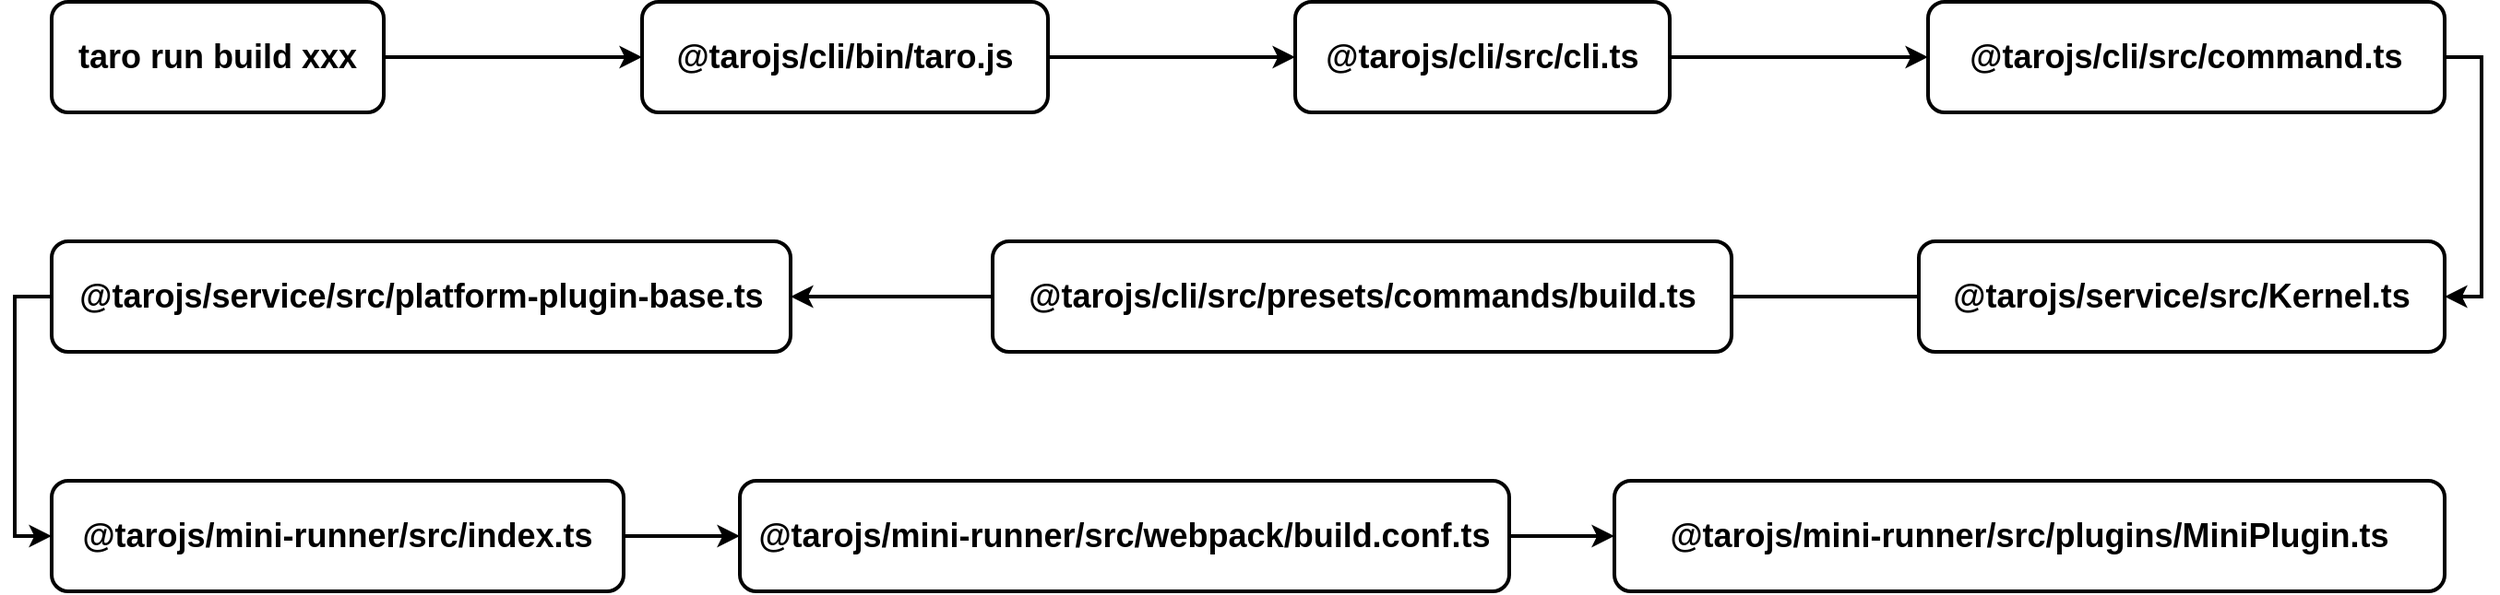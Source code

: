 <mxfile version="16.1.2" type="device"><diagram id="C5RBs43oDa-KdzZeNtuy" name="Page-1"><mxGraphModel dx="2352" dy="1181" grid="1" gridSize="10" guides="1" tooltips="1" connect="1" arrows="1" fold="1" page="1" pageScale="1" pageWidth="827" pageHeight="1169" math="0" shadow="0"><root><mxCell id="WIyWlLk6GJQsqaUBKTNV-0"/><mxCell id="WIyWlLk6GJQsqaUBKTNV-1" parent="WIyWlLk6GJQsqaUBKTNV-0"/><mxCell id="dqk8ltZ6oCo68LV-JH24-7" style="edgeStyle=orthogonalEdgeStyle;rounded=0;orthogonalLoop=1;jettySize=auto;html=1;exitX=1;exitY=0.5;exitDx=0;exitDy=0;fontSize=18;strokeWidth=2;" edge="1" parent="WIyWlLk6GJQsqaUBKTNV-1" source="dqk8ltZ6oCo68LV-JH24-0" target="dqk8ltZ6oCo68LV-JH24-3"><mxGeometry relative="1" as="geometry"/></mxCell><mxCell id="dqk8ltZ6oCo68LV-JH24-0" value="taro run build xxx" style="rounded=1;whiteSpace=wrap;html=1;fontSize=18;strokeWidth=2;fontStyle=1" vertex="1" parent="WIyWlLk6GJQsqaUBKTNV-1"><mxGeometry x="-50" y="40" width="180" height="60" as="geometry"/></mxCell><mxCell id="dqk8ltZ6oCo68LV-JH24-8" style="edgeStyle=orthogonalEdgeStyle;rounded=0;orthogonalLoop=1;jettySize=auto;html=1;exitX=1;exitY=0.5;exitDx=0;exitDy=0;entryX=0;entryY=0.5;entryDx=0;entryDy=0;fontSize=18;strokeWidth=2;" edge="1" parent="WIyWlLk6GJQsqaUBKTNV-1" source="dqk8ltZ6oCo68LV-JH24-3" target="dqk8ltZ6oCo68LV-JH24-5"><mxGeometry relative="1" as="geometry"/></mxCell><mxCell id="dqk8ltZ6oCo68LV-JH24-3" value="@tarojs/cli/bin/taro.js" style="rounded=1;whiteSpace=wrap;html=1;fontSize=18;strokeWidth=2;fontStyle=1" vertex="1" parent="WIyWlLk6GJQsqaUBKTNV-1"><mxGeometry x="270" y="40" width="220" height="60" as="geometry"/></mxCell><mxCell id="dqk8ltZ6oCo68LV-JH24-10" style="edgeStyle=orthogonalEdgeStyle;rounded=0;orthogonalLoop=1;jettySize=auto;html=1;exitX=1;exitY=0.5;exitDx=0;exitDy=0;entryX=0;entryY=0.5;entryDx=0;entryDy=0;fontSize=18;strokeWidth=2;" edge="1" parent="WIyWlLk6GJQsqaUBKTNV-1" source="dqk8ltZ6oCo68LV-JH24-5" target="dqk8ltZ6oCo68LV-JH24-9"><mxGeometry relative="1" as="geometry"/></mxCell><mxCell id="dqk8ltZ6oCo68LV-JH24-5" value="@tarojs/cli/src/cli.ts" style="rounded=1;whiteSpace=wrap;html=1;fontSize=18;strokeWidth=2;fontStyle=1" vertex="1" parent="WIyWlLk6GJQsqaUBKTNV-1"><mxGeometry x="624" y="40" width="203" height="60" as="geometry"/></mxCell><mxCell id="dqk8ltZ6oCo68LV-JH24-32" style="edgeStyle=orthogonalEdgeStyle;rounded=0;orthogonalLoop=1;jettySize=auto;html=1;exitX=1;exitY=0.5;exitDx=0;exitDy=0;entryX=1;entryY=0.5;entryDx=0;entryDy=0;fontSize=20;fontColor=#FF8000;strokeWidth=2;" edge="1" parent="WIyWlLk6GJQsqaUBKTNV-1" source="dqk8ltZ6oCo68LV-JH24-9" target="dqk8ltZ6oCo68LV-JH24-15"><mxGeometry relative="1" as="geometry"/></mxCell><mxCell id="dqk8ltZ6oCo68LV-JH24-9" value="@tarojs/cli/src/command.ts" style="rounded=1;whiteSpace=wrap;html=1;fontSize=18;strokeWidth=2;fontStyle=1" vertex="1" parent="WIyWlLk6GJQsqaUBKTNV-1"><mxGeometry x="967" y="40" width="280" height="60" as="geometry"/></mxCell><mxCell id="dqk8ltZ6oCo68LV-JH24-25" style="edgeStyle=orthogonalEdgeStyle;rounded=0;orthogonalLoop=1;jettySize=auto;html=1;exitX=0;exitY=0.5;exitDx=0;exitDy=0;entryX=1;entryY=0.5;entryDx=0;entryDy=0;fontSize=20;fontColor=#FF8000;strokeWidth=2;" edge="1" parent="WIyWlLk6GJQsqaUBKTNV-1" source="dqk8ltZ6oCo68LV-JH24-15" target="dqk8ltZ6oCo68LV-JH24-19"><mxGeometry relative="1" as="geometry"><Array as="points"><mxPoint x="740" y="200"/><mxPoint x="740" y="200"/></Array></mxGeometry></mxCell><mxCell id="dqk8ltZ6oCo68LV-JH24-15" value="@tarojs/service/src/Kernel.ts" style="rounded=1;whiteSpace=wrap;html=1;fontSize=18;strokeWidth=2;fontStyle=1" vertex="1" parent="WIyWlLk6GJQsqaUBKTNV-1"><mxGeometry x="962" y="170" width="285" height="60" as="geometry"/></mxCell><mxCell id="dqk8ltZ6oCo68LV-JH24-31" style="edgeStyle=orthogonalEdgeStyle;rounded=0;orthogonalLoop=1;jettySize=auto;html=1;exitX=0;exitY=0.5;exitDx=0;exitDy=0;entryX=1;entryY=0.5;entryDx=0;entryDy=0;fontSize=20;fontColor=#FF8000;strokeWidth=2;" edge="1" parent="WIyWlLk6GJQsqaUBKTNV-1" source="dqk8ltZ6oCo68LV-JH24-19" target="dqk8ltZ6oCo68LV-JH24-30"><mxGeometry relative="1" as="geometry"/></mxCell><mxCell id="dqk8ltZ6oCo68LV-JH24-19" value="@tarojs/cli/src/presets/commands/build.ts" style="rounded=1;whiteSpace=wrap;html=1;fontSize=18;strokeWidth=2;fontStyle=1" vertex="1" parent="WIyWlLk6GJQsqaUBKTNV-1"><mxGeometry x="460" y="170" width="400.5" height="60" as="geometry"/></mxCell><mxCell id="dqk8ltZ6oCo68LV-JH24-34" style="edgeStyle=orthogonalEdgeStyle;rounded=0;orthogonalLoop=1;jettySize=auto;html=1;exitX=0;exitY=0.5;exitDx=0;exitDy=0;entryX=0;entryY=0.5;entryDx=0;entryDy=0;fontSize=20;fontColor=#FF8000;strokeWidth=2;" edge="1" parent="WIyWlLk6GJQsqaUBKTNV-1" source="dqk8ltZ6oCo68LV-JH24-30" target="dqk8ltZ6oCo68LV-JH24-33"><mxGeometry relative="1" as="geometry"/></mxCell><mxCell id="dqk8ltZ6oCo68LV-JH24-30" value="@tarojs/service/src/platform-plugin-base.ts" style="rounded=1;whiteSpace=wrap;html=1;fontSize=18;strokeWidth=2;fontStyle=1" vertex="1" parent="WIyWlLk6GJQsqaUBKTNV-1"><mxGeometry x="-50" y="170" width="400.5" height="60" as="geometry"/></mxCell><mxCell id="dqk8ltZ6oCo68LV-JH24-37" style="edgeStyle=orthogonalEdgeStyle;rounded=0;orthogonalLoop=1;jettySize=auto;html=1;exitX=1;exitY=0.5;exitDx=0;exitDy=0;entryX=0;entryY=0.5;entryDx=0;entryDy=0;fontSize=20;fontColor=#FF8000;strokeWidth=2;" edge="1" parent="WIyWlLk6GJQsqaUBKTNV-1" source="dqk8ltZ6oCo68LV-JH24-33" target="dqk8ltZ6oCo68LV-JH24-36"><mxGeometry relative="1" as="geometry"/></mxCell><mxCell id="dqk8ltZ6oCo68LV-JH24-33" value="@tarojs/mini-runner/src/index.ts" style="rounded=1;whiteSpace=wrap;html=1;fontSize=18;strokeWidth=2;fontStyle=1" vertex="1" parent="WIyWlLk6GJQsqaUBKTNV-1"><mxGeometry x="-50" y="300" width="310" height="60" as="geometry"/></mxCell><mxCell id="dqk8ltZ6oCo68LV-JH24-39" style="edgeStyle=orthogonalEdgeStyle;rounded=0;orthogonalLoop=1;jettySize=auto;html=1;exitX=1;exitY=0.5;exitDx=0;exitDy=0;entryX=0;entryY=0.5;entryDx=0;entryDy=0;fontSize=20;fontColor=#FF8000;strokeWidth=2;" edge="1" parent="WIyWlLk6GJQsqaUBKTNV-1" source="dqk8ltZ6oCo68LV-JH24-36" target="dqk8ltZ6oCo68LV-JH24-38"><mxGeometry relative="1" as="geometry"/></mxCell><mxCell id="dqk8ltZ6oCo68LV-JH24-36" value="&lt;span&gt;@tarojs/mini-runner/src/webpack/build.conf.ts&lt;/span&gt;" style="rounded=1;whiteSpace=wrap;html=1;fontSize=18;strokeWidth=2;fontStyle=1" vertex="1" parent="WIyWlLk6GJQsqaUBKTNV-1"><mxGeometry x="323" y="300" width="417" height="60" as="geometry"/></mxCell><mxCell id="dqk8ltZ6oCo68LV-JH24-38" value="&lt;span&gt;@tarojs/mini-runner/src/plugins/MiniPlugin.ts&lt;/span&gt;" style="rounded=1;whiteSpace=wrap;html=1;fontSize=18;strokeWidth=2;fontStyle=1" vertex="1" parent="WIyWlLk6GJQsqaUBKTNV-1"><mxGeometry x="797" y="300" width="450" height="60" as="geometry"/></mxCell></root></mxGraphModel></diagram></mxfile>